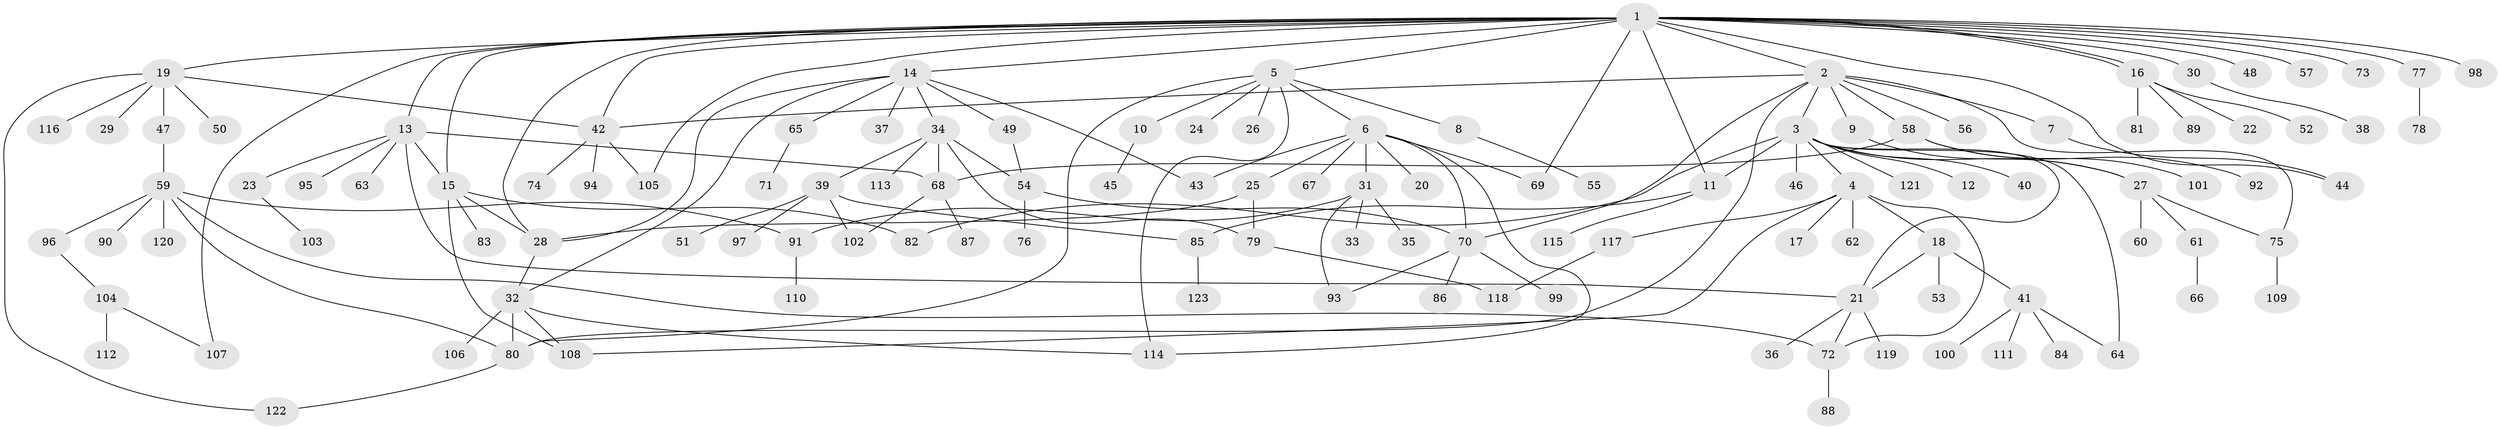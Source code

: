 // Generated by graph-tools (version 1.1) at 2025/11/02/27/25 16:11:12]
// undirected, 123 vertices, 163 edges
graph export_dot {
graph [start="1"]
  node [color=gray90,style=filled];
  1;
  2;
  3;
  4;
  5;
  6;
  7;
  8;
  9;
  10;
  11;
  12;
  13;
  14;
  15;
  16;
  17;
  18;
  19;
  20;
  21;
  22;
  23;
  24;
  25;
  26;
  27;
  28;
  29;
  30;
  31;
  32;
  33;
  34;
  35;
  36;
  37;
  38;
  39;
  40;
  41;
  42;
  43;
  44;
  45;
  46;
  47;
  48;
  49;
  50;
  51;
  52;
  53;
  54;
  55;
  56;
  57;
  58;
  59;
  60;
  61;
  62;
  63;
  64;
  65;
  66;
  67;
  68;
  69;
  70;
  71;
  72;
  73;
  74;
  75;
  76;
  77;
  78;
  79;
  80;
  81;
  82;
  83;
  84;
  85;
  86;
  87;
  88;
  89;
  90;
  91;
  92;
  93;
  94;
  95;
  96;
  97;
  98;
  99;
  100;
  101;
  102;
  103;
  104;
  105;
  106;
  107;
  108;
  109;
  110;
  111;
  112;
  113;
  114;
  115;
  116;
  117;
  118;
  119;
  120;
  121;
  122;
  123;
  1 -- 2;
  1 -- 5;
  1 -- 11;
  1 -- 13;
  1 -- 14;
  1 -- 15;
  1 -- 16;
  1 -- 16;
  1 -- 19;
  1 -- 28;
  1 -- 30;
  1 -- 42;
  1 -- 44;
  1 -- 48;
  1 -- 57;
  1 -- 69;
  1 -- 73;
  1 -- 77;
  1 -- 98;
  1 -- 105;
  1 -- 107;
  2 -- 3;
  2 -- 7;
  2 -- 9;
  2 -- 42;
  2 -- 56;
  2 -- 58;
  2 -- 70;
  2 -- 75;
  2 -- 80;
  3 -- 4;
  3 -- 11;
  3 -- 12;
  3 -- 21;
  3 -- 27;
  3 -- 40;
  3 -- 46;
  3 -- 64;
  3 -- 82;
  3 -- 121;
  4 -- 17;
  4 -- 18;
  4 -- 62;
  4 -- 72;
  4 -- 108;
  4 -- 117;
  5 -- 6;
  5 -- 8;
  5 -- 10;
  5 -- 24;
  5 -- 26;
  5 -- 80;
  5 -- 114;
  6 -- 20;
  6 -- 25;
  6 -- 31;
  6 -- 43;
  6 -- 67;
  6 -- 69;
  6 -- 70;
  6 -- 114;
  7 -- 44;
  8 -- 55;
  9 -- 27;
  10 -- 45;
  11 -- 85;
  11 -- 115;
  13 -- 15;
  13 -- 21;
  13 -- 23;
  13 -- 63;
  13 -- 68;
  13 -- 95;
  14 -- 28;
  14 -- 32;
  14 -- 34;
  14 -- 37;
  14 -- 43;
  14 -- 49;
  14 -- 65;
  15 -- 28;
  15 -- 82;
  15 -- 83;
  15 -- 108;
  16 -- 22;
  16 -- 52;
  16 -- 81;
  16 -- 89;
  18 -- 21;
  18 -- 41;
  18 -- 53;
  19 -- 29;
  19 -- 42;
  19 -- 47;
  19 -- 50;
  19 -- 116;
  19 -- 122;
  21 -- 36;
  21 -- 72;
  21 -- 119;
  23 -- 103;
  25 -- 28;
  25 -- 79;
  27 -- 60;
  27 -- 61;
  27 -- 75;
  28 -- 32;
  30 -- 38;
  31 -- 33;
  31 -- 35;
  31 -- 91;
  31 -- 93;
  32 -- 80;
  32 -- 106;
  32 -- 108;
  32 -- 114;
  34 -- 39;
  34 -- 54;
  34 -- 68;
  34 -- 79;
  34 -- 113;
  39 -- 51;
  39 -- 85;
  39 -- 97;
  39 -- 102;
  41 -- 64;
  41 -- 84;
  41 -- 100;
  41 -- 111;
  42 -- 74;
  42 -- 94;
  42 -- 105;
  47 -- 59;
  49 -- 54;
  54 -- 70;
  54 -- 76;
  58 -- 68;
  58 -- 92;
  58 -- 101;
  59 -- 72;
  59 -- 80;
  59 -- 90;
  59 -- 91;
  59 -- 96;
  59 -- 120;
  61 -- 66;
  65 -- 71;
  68 -- 87;
  68 -- 102;
  70 -- 86;
  70 -- 93;
  70 -- 99;
  72 -- 88;
  75 -- 109;
  77 -- 78;
  79 -- 118;
  80 -- 122;
  85 -- 123;
  91 -- 110;
  96 -- 104;
  104 -- 107;
  104 -- 112;
  117 -- 118;
}
